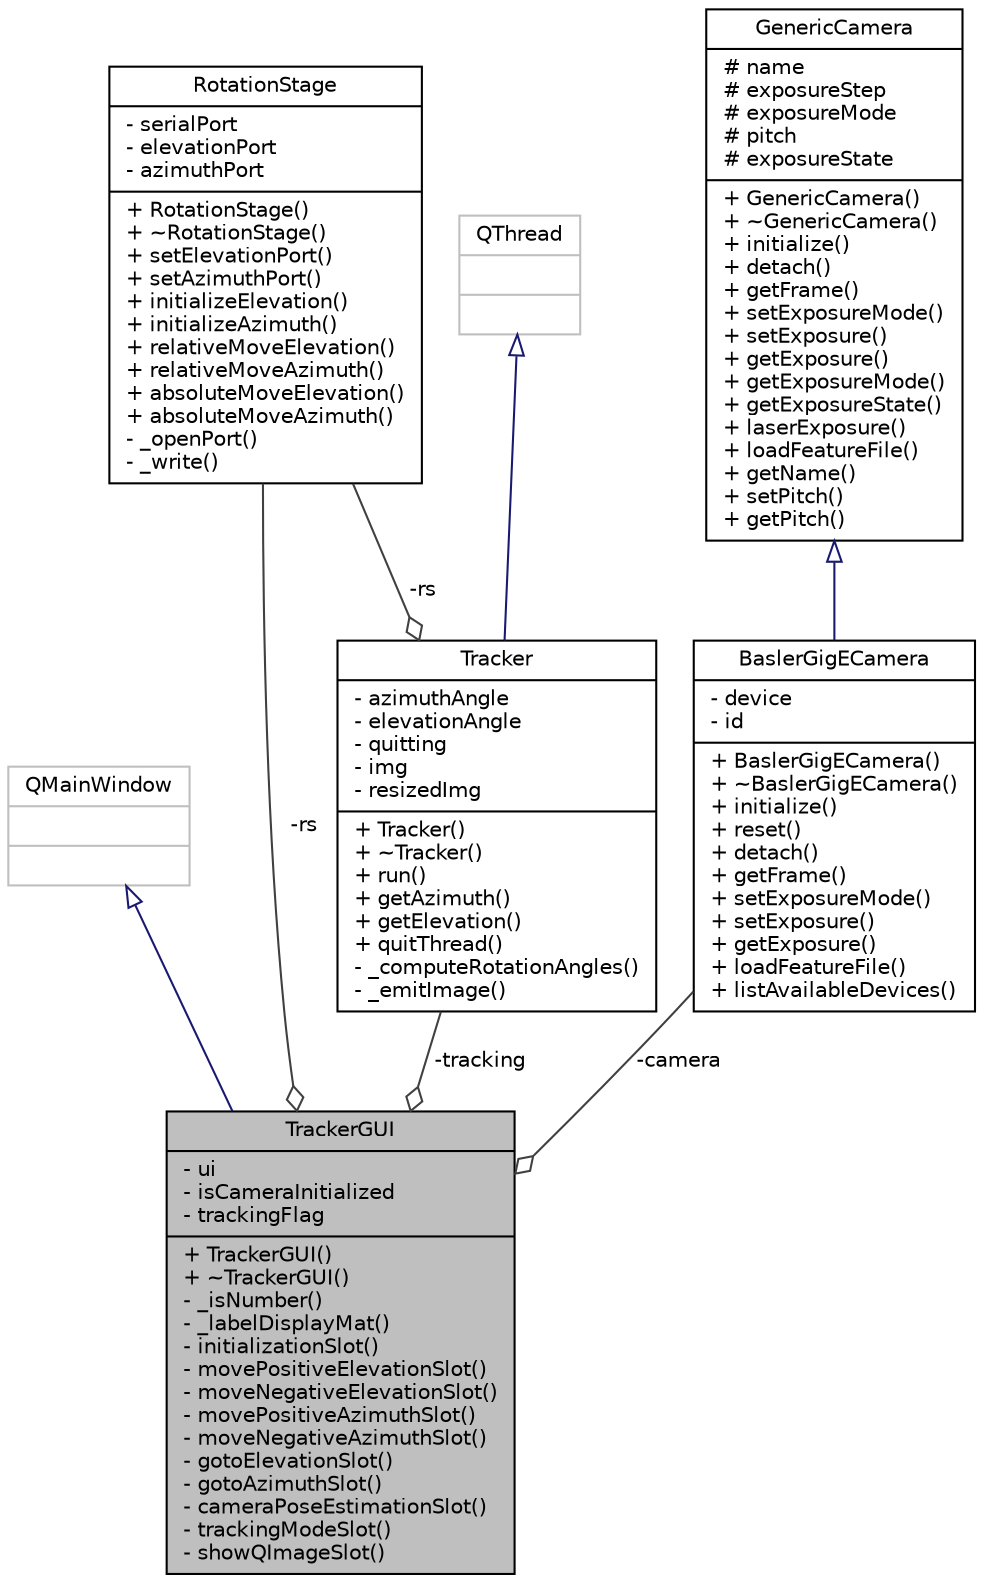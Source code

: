 digraph "TrackerGUI"
{
 // INTERACTIVE_SVG=YES
 // LATEX_PDF_SIZE
  edge [fontname="Helvetica",fontsize="10",labelfontname="Helvetica",labelfontsize="10"];
  node [fontname="Helvetica",fontsize="10",shape=record];
  Node1 [label="{TrackerGUI\n|- ui\l- isCameraInitialized\l- trackingFlag\l|+ TrackerGUI()\l+ ~TrackerGUI()\l- _isNumber()\l- _labelDisplayMat()\l- initializationSlot()\l- movePositiveElevationSlot()\l- moveNegativeElevationSlot()\l- movePositiveAzimuthSlot()\l- moveNegativeAzimuthSlot()\l- gotoElevationSlot()\l- gotoAzimuthSlot()\l- cameraPoseEstimationSlot()\l- trackingModeSlot()\l- showQImageSlot()\l}",height=0.2,width=0.4,color="black", fillcolor="grey75", style="filled", fontcolor="black",tooltip=" "];
  Node2 -> Node1 [dir="back",color="midnightblue",fontsize="10",style="solid",arrowtail="onormal",fontname="Helvetica"];
  Node2 [label="{QMainWindow\n||}",height=0.2,width=0.4,color="grey75", fillcolor="white", style="filled",tooltip=" "];
  Node3 -> Node1 [color="grey25",fontsize="10",style="solid",label=" -rs" ,arrowhead="odiamond",fontname="Helvetica"];
  Node3 [label="{RotationStage\n|- serialPort\l- elevationPort\l- azimuthPort\l|+ RotationStage()\l+ ~RotationStage()\l+ setElevationPort()\l+ setAzimuthPort()\l+ initializeElevation()\l+ initializeAzimuth()\l+ relativeMoveElevation()\l+ relativeMoveAzimuth()\l+ absoluteMoveElevation()\l+ absoluteMoveAzimuth()\l- _openPort()\l- _write()\l}",height=0.2,width=0.4,color="black", fillcolor="white", style="filled",URL="$class_rotation_stage.html",tooltip="Control of the encoder."];
  Node4 -> Node1 [color="grey25",fontsize="10",style="solid",label=" -camera" ,arrowhead="odiamond",fontname="Helvetica"];
  Node4 [label="{BaslerGigECamera\n|- device\l- id\l|+ BaslerGigECamera()\l+ ~BaslerGigECamera()\l+ initialize()\l+ reset()\l+ detach()\l+ getFrame()\l+ setExposureMode()\l+ setExposure()\l+ getExposure()\l+ loadFeatureFile()\l+ listAvailableDevices()\l}",height=0.2,width=0.4,color="black", fillcolor="white", style="filled",URL="$class_basler_gig_e_camera.html",tooltip="Implementation of Basler GigE Cameras."];
  Node5 -> Node4 [dir="back",color="midnightblue",fontsize="10",style="solid",arrowtail="onormal",fontname="Helvetica"];
  Node5 [label="{GenericCamera\n|# name\l# exposureStep\l# exposureMode\l# pitch\l# exposureState\l|+ GenericCamera()\l+ ~GenericCamera()\l+ initialize()\l+ detach()\l+ getFrame()\l+ setExposureMode()\l+ setExposure()\l+ getExposure()\l+ getExposureMode()\l+ getExposureState()\l+ laserExposure()\l+ loadFeatureFile()\l+ getName()\l+ setPitch()\l+ getPitch()\l}",height=0.2,width=0.4,color="black", fillcolor="white", style="filled",URL="$class_generic_camera.html",tooltip="abstract camera base class."];
  Node6 -> Node1 [color="grey25",fontsize="10",style="solid",label=" -tracking" ,arrowhead="odiamond",fontname="Helvetica"];
  Node6 [label="{Tracker\n|- azimuthAngle\l- elevationAngle\l- quitting\l- img\l- resizedImg\l|+ Tracker()\l+ ~Tracker()\l+ run()\l+ getAzimuth()\l+ getElevation()\l+ quitThread()\l- _computeRotationAngles()\l- _emitImage()\l}",height=0.2,width=0.4,color="black", fillcolor="white", style="filled",URL="$class_tracker.html",tooltip="Tracker class."];
  Node7 -> Node6 [dir="back",color="midnightblue",fontsize="10",style="solid",arrowtail="onormal",fontname="Helvetica"];
  Node7 [label="{QThread\n||}",height=0.2,width=0.4,color="grey75", fillcolor="white", style="filled",tooltip=" "];
  Node3 -> Node6 [color="grey25",fontsize="10",style="solid",label=" -rs" ,arrowhead="odiamond",fontname="Helvetica"];
}
